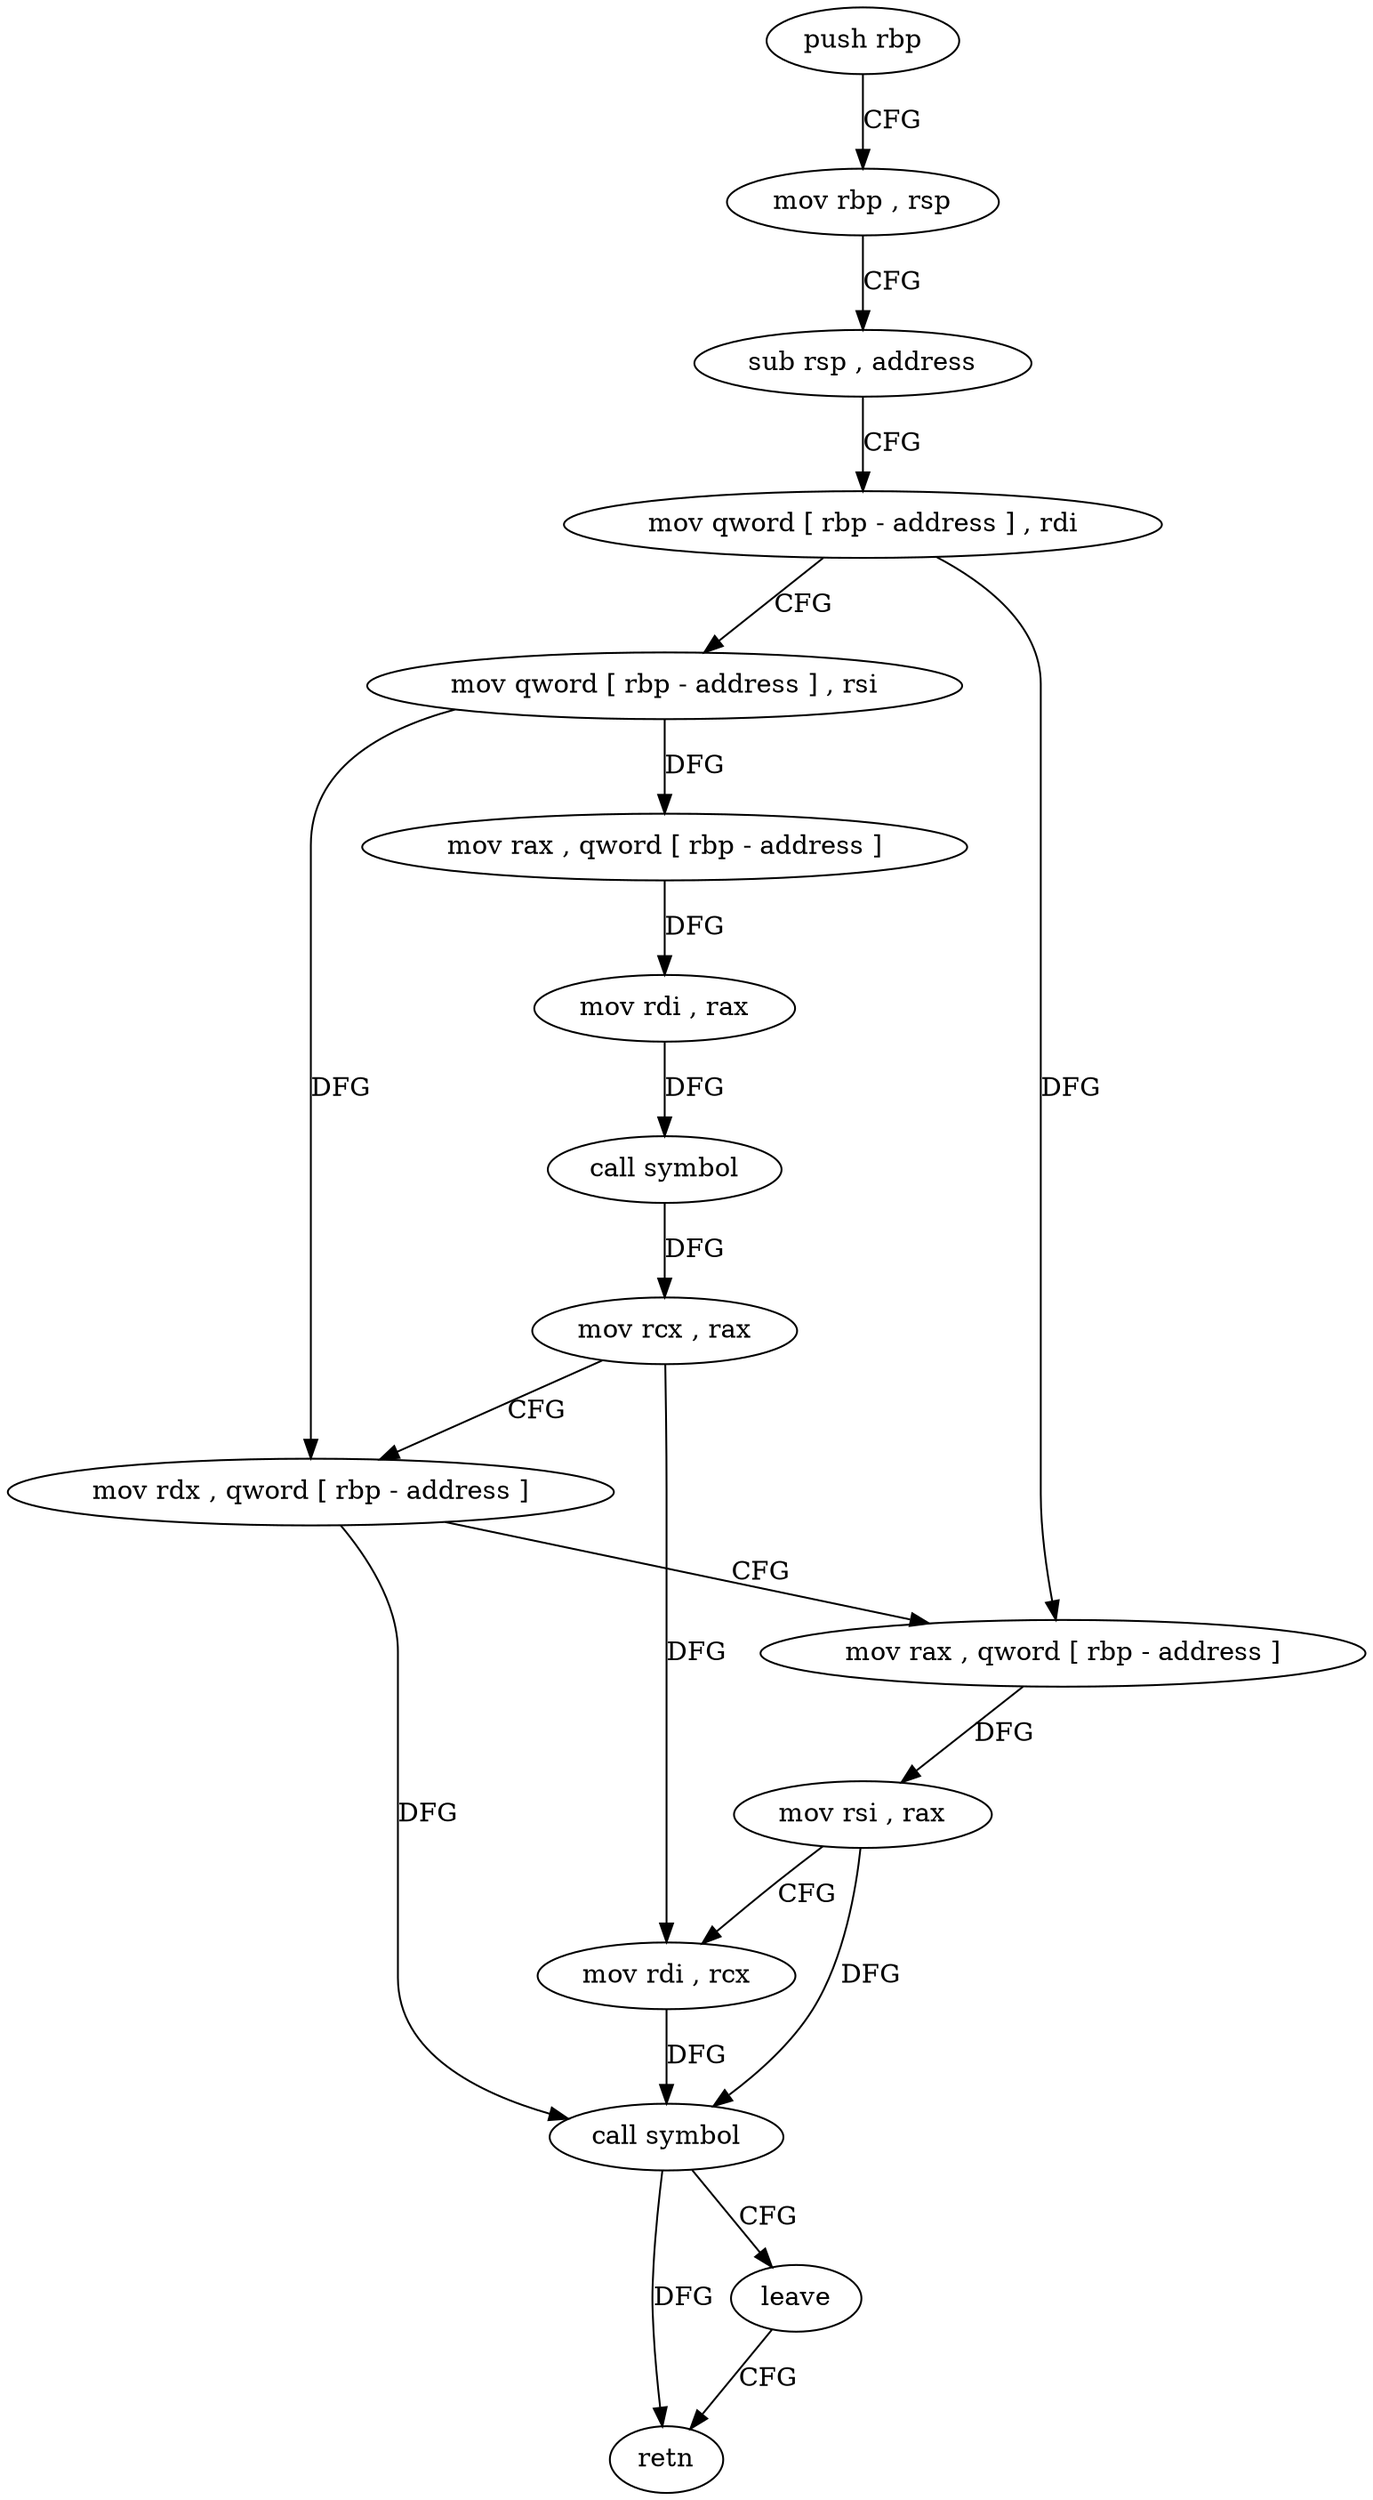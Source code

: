 digraph "func" {
"4463473" [label = "push rbp" ]
"4463474" [label = "mov rbp , rsp" ]
"4463477" [label = "sub rsp , address" ]
"4463481" [label = "mov qword [ rbp - address ] , rdi" ]
"4463485" [label = "mov qword [ rbp - address ] , rsi" ]
"4463489" [label = "mov rax , qword [ rbp - address ]" ]
"4463493" [label = "mov rdi , rax" ]
"4463496" [label = "call symbol" ]
"4463501" [label = "mov rcx , rax" ]
"4463504" [label = "mov rdx , qword [ rbp - address ]" ]
"4463508" [label = "mov rax , qword [ rbp - address ]" ]
"4463512" [label = "mov rsi , rax" ]
"4463515" [label = "mov rdi , rcx" ]
"4463518" [label = "call symbol" ]
"4463523" [label = "leave" ]
"4463524" [label = "retn" ]
"4463473" -> "4463474" [ label = "CFG" ]
"4463474" -> "4463477" [ label = "CFG" ]
"4463477" -> "4463481" [ label = "CFG" ]
"4463481" -> "4463485" [ label = "CFG" ]
"4463481" -> "4463508" [ label = "DFG" ]
"4463485" -> "4463489" [ label = "DFG" ]
"4463485" -> "4463504" [ label = "DFG" ]
"4463489" -> "4463493" [ label = "DFG" ]
"4463493" -> "4463496" [ label = "DFG" ]
"4463496" -> "4463501" [ label = "DFG" ]
"4463501" -> "4463504" [ label = "CFG" ]
"4463501" -> "4463515" [ label = "DFG" ]
"4463504" -> "4463508" [ label = "CFG" ]
"4463504" -> "4463518" [ label = "DFG" ]
"4463508" -> "4463512" [ label = "DFG" ]
"4463512" -> "4463515" [ label = "CFG" ]
"4463512" -> "4463518" [ label = "DFG" ]
"4463515" -> "4463518" [ label = "DFG" ]
"4463518" -> "4463523" [ label = "CFG" ]
"4463518" -> "4463524" [ label = "DFG" ]
"4463523" -> "4463524" [ label = "CFG" ]
}
